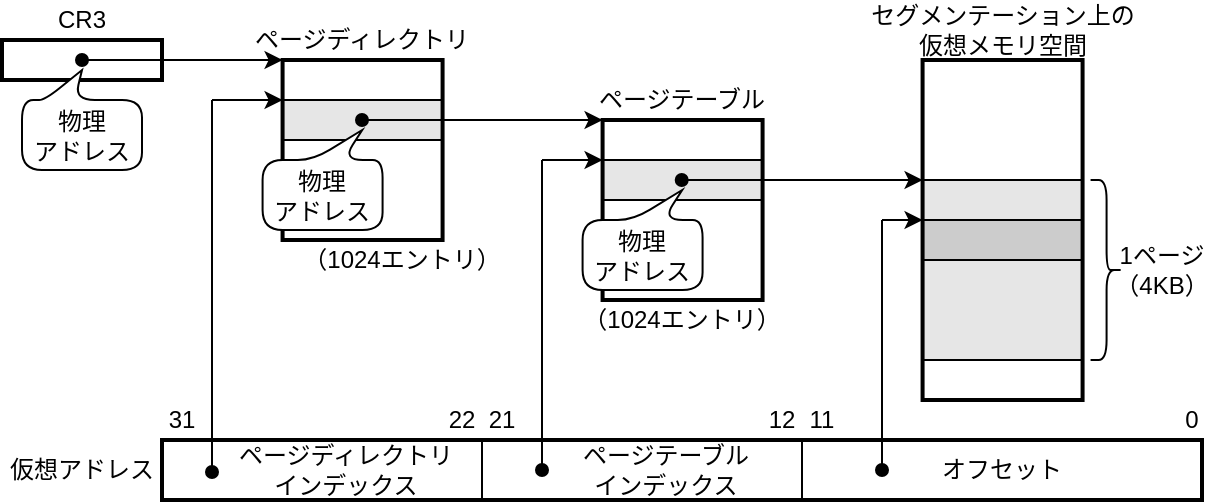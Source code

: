 <mxfile version="13.7.3" type="device"><diagram id="0Ekfmyc5ZCiGGlRuMv9I" name="ページ1"><mxGraphModel dx="1422" dy="751" grid="1" gridSize="10" guides="1" tooltips="1" connect="1" arrows="1" fold="1" page="1" pageScale="1" pageWidth="827" pageHeight="1169" math="0" shadow="0"><root><mxCell id="0"/><mxCell id="1" parent="0"/><mxCell id="cubPH3HSszYnsHvgZSsX-1" value="　　ページディレクトリ&lt;br&gt;　　インデックス" style="rounded=0;whiteSpace=wrap;html=1;" parent="1" vertex="1"><mxGeometry x="200" y="370" width="160" height="30" as="geometry"/></mxCell><mxCell id="cubPH3HSszYnsHvgZSsX-2" value="　　ページテーブル&lt;br&gt;　　インデックス" style="rounded=0;whiteSpace=wrap;html=1;" parent="1" vertex="1"><mxGeometry x="360" y="370" width="160" height="30" as="geometry"/></mxCell><mxCell id="cubPH3HSszYnsHvgZSsX-3" value="オフセット" style="rounded=0;whiteSpace=wrap;html=1;" parent="1" vertex="1"><mxGeometry x="520" y="370" width="200" height="30" as="geometry"/></mxCell><mxCell id="cubPH3HSszYnsHvgZSsX-4" value="仮想アドレス" style="text;html=1;strokeColor=none;fillColor=none;align=center;verticalAlign=middle;whiteSpace=wrap;rounded=0;" parent="1" vertex="1"><mxGeometry x="120" y="370" width="80" height="30" as="geometry"/></mxCell><mxCell id="cubPH3HSszYnsHvgZSsX-5" value="31" style="text;html=1;strokeColor=none;fillColor=none;align=center;verticalAlign=middle;whiteSpace=wrap;rounded=0;" parent="1" vertex="1"><mxGeometry x="200" y="350" width="20" height="20" as="geometry"/></mxCell><mxCell id="cubPH3HSszYnsHvgZSsX-6" value="22" style="text;html=1;strokeColor=none;fillColor=none;align=center;verticalAlign=middle;whiteSpace=wrap;rounded=0;" parent="1" vertex="1"><mxGeometry x="340" y="350" width="20" height="20" as="geometry"/></mxCell><mxCell id="cubPH3HSszYnsHvgZSsX-7" value="21" style="text;html=1;strokeColor=none;fillColor=none;align=center;verticalAlign=middle;whiteSpace=wrap;rounded=0;" parent="1" vertex="1"><mxGeometry x="360" y="350" width="20" height="20" as="geometry"/></mxCell><mxCell id="cubPH3HSszYnsHvgZSsX-8" value="12" style="text;html=1;strokeColor=none;fillColor=none;align=center;verticalAlign=middle;whiteSpace=wrap;rounded=0;" parent="1" vertex="1"><mxGeometry x="500" y="350" width="20" height="20" as="geometry"/></mxCell><mxCell id="cubPH3HSszYnsHvgZSsX-9" value="11" style="text;html=1;strokeColor=none;fillColor=none;align=center;verticalAlign=middle;whiteSpace=wrap;rounded=0;" parent="1" vertex="1"><mxGeometry x="520" y="350" width="20" height="20" as="geometry"/></mxCell><mxCell id="cubPH3HSszYnsHvgZSsX-10" value="0" style="text;html=1;strokeColor=none;fillColor=none;align=center;verticalAlign=middle;whiteSpace=wrap;rounded=0;" parent="1" vertex="1"><mxGeometry x="710" y="350" width="10.29" height="20" as="geometry"/></mxCell><mxCell id="cubPH3HSszYnsHvgZSsX-11" value="" style="rounded=0;whiteSpace=wrap;html=1;strokeWidth=2;" parent="1" vertex="1"><mxGeometry x="120" y="170" width="80" height="20" as="geometry"/></mxCell><mxCell id="cubPH3HSszYnsHvgZSsX-12" value="CR3" style="text;html=1;strokeColor=none;fillColor=none;align=center;verticalAlign=middle;whiteSpace=wrap;rounded=0;" parent="1" vertex="1"><mxGeometry x="120" y="150" width="80" height="20" as="geometry"/></mxCell><mxCell id="cubPH3HSszYnsHvgZSsX-13" value="" style="rounded=0;whiteSpace=wrap;html=1;strokeWidth=2;fillColor=none;" parent="1" vertex="1"><mxGeometry x="200" y="370" width="520" height="30" as="geometry"/></mxCell><mxCell id="cubPH3HSszYnsHvgZSsX-15" value="ページディレクトリ" style="text;html=1;strokeColor=none;fillColor=none;align=center;verticalAlign=middle;whiteSpace=wrap;rounded=0;" parent="1" vertex="1"><mxGeometry x="240.29" y="160" width="120" height="20" as="geometry"/></mxCell><mxCell id="cubPH3HSszYnsHvgZSsX-16" value="" style="rounded=0;whiteSpace=wrap;html=1;strokeWidth=1;fillColor=#E6E6E6;" parent="1" vertex="1"><mxGeometry x="260.29" y="200" width="80" height="20" as="geometry"/></mxCell><mxCell id="cubPH3HSszYnsHvgZSsX-14" value="" style="rounded=0;whiteSpace=wrap;html=1;strokeWidth=2;fillColor=none;" parent="1" vertex="1"><mxGeometry x="260.29" y="180" width="80" height="90" as="geometry"/></mxCell><mxCell id="cubPH3HSszYnsHvgZSsX-18" value="" style="endArrow=classic;html=1;entryX=0;entryY=0;entryDx=0;entryDy=0;" parent="1" target="cubPH3HSszYnsHvgZSsX-16" edge="1"><mxGeometry width="50" height="50" relative="1" as="geometry"><mxPoint x="225" y="200" as="sourcePoint"/><mxPoint x="200.29" y="200" as="targetPoint"/></mxGeometry></mxCell><mxCell id="cubPH3HSszYnsHvgZSsX-19" value="" style="endArrow=none;html=1;startArrow=oval;startFill=1;" parent="1" edge="1"><mxGeometry width="50" height="50" relative="1" as="geometry"><mxPoint x="225.0" y="386" as="sourcePoint"/><mxPoint x="225" y="200" as="targetPoint"/></mxGeometry></mxCell><mxCell id="cubPH3HSszYnsHvgZSsX-20" value="" style="endArrow=classic;html=1;startArrow=oval;startFill=1;endFill=1;entryX=0;entryY=0;entryDx=0;entryDy=0;" parent="1" target="cubPH3HSszYnsHvgZSsX-14" edge="1"><mxGeometry width="50" height="50" relative="1" as="geometry"><mxPoint x="160" y="180" as="sourcePoint"/><mxPoint x="230" y="180" as="targetPoint"/></mxGeometry></mxCell><mxCell id="cubPH3HSszYnsHvgZSsX-21" value="ページテーブル" style="text;html=1;strokeColor=none;fillColor=none;align=center;verticalAlign=middle;whiteSpace=wrap;rounded=0;" parent="1" vertex="1"><mxGeometry x="410.29" y="190" width="100" height="20" as="geometry"/></mxCell><mxCell id="cubPH3HSszYnsHvgZSsX-22" value="" style="rounded=0;whiteSpace=wrap;html=1;strokeWidth=1;fillColor=#E6E6E6;" parent="1" vertex="1"><mxGeometry x="420.29" y="230" width="80" height="20" as="geometry"/></mxCell><mxCell id="cubPH3HSszYnsHvgZSsX-23" value="" style="rounded=0;whiteSpace=wrap;html=1;strokeWidth=2;fillColor=none;" parent="1" vertex="1"><mxGeometry x="420.29" y="210" width="80" height="90" as="geometry"/></mxCell><mxCell id="cubPH3HSszYnsHvgZSsX-24" value="" style="endArrow=none;html=1;startArrow=oval;startFill=1;" parent="1" edge="1"><mxGeometry width="50" height="50" relative="1" as="geometry"><mxPoint x="390.0" y="385" as="sourcePoint"/><mxPoint x="390" y="230" as="targetPoint"/></mxGeometry></mxCell><mxCell id="cubPH3HSszYnsHvgZSsX-27" value="" style="endArrow=classic;html=1;" parent="1" edge="1"><mxGeometry width="50" height="50" relative="1" as="geometry"><mxPoint x="390" y="230" as="sourcePoint"/><mxPoint x="420.29" y="230" as="targetPoint"/></mxGeometry></mxCell><mxCell id="cubPH3HSszYnsHvgZSsX-28" value="セグメンテーション上の仮想メモリ空間" style="text;html=1;strokeColor=none;fillColor=none;align=center;verticalAlign=middle;whiteSpace=wrap;rounded=0;" parent="1" vertex="1"><mxGeometry x="550.58" y="150" width="139.42" height="30" as="geometry"/></mxCell><mxCell id="cubPH3HSszYnsHvgZSsX-29" value="" style="rounded=0;whiteSpace=wrap;html=1;strokeWidth=1;fillColor=#E6E6E6;" parent="1" vertex="1"><mxGeometry x="580.29" y="240" width="80" height="90" as="geometry"/></mxCell><mxCell id="cubPH3HSszYnsHvgZSsX-31" value="" style="endArrow=classic;html=1;startArrow=oval;startFill=1;endFill=1;entryX=0;entryY=0;entryDx=0;entryDy=0;" parent="1" target="cubPH3HSszYnsHvgZSsX-23" edge="1"><mxGeometry width="50" height="50" relative="1" as="geometry"><mxPoint x="300" y="210" as="sourcePoint"/><mxPoint x="400.29" y="210" as="targetPoint"/></mxGeometry></mxCell><mxCell id="cubPH3HSszYnsHvgZSsX-33" value="" style="endArrow=classic;html=1;startArrow=oval;startFill=1;endFill=1;entryX=0;entryY=0;entryDx=0;entryDy=0;" parent="1" target="cubPH3HSszYnsHvgZSsX-29" edge="1"><mxGeometry width="50" height="50" relative="1" as="geometry"><mxPoint x="459.86" y="240" as="sourcePoint"/><mxPoint x="578" y="240" as="targetPoint"/></mxGeometry></mxCell><mxCell id="cubPH3HSszYnsHvgZSsX-34" value="" style="rounded=0;whiteSpace=wrap;html=1;strokeWidth=1;labelBackgroundColor=none;fillColor=#CCCCCC;" parent="1" vertex="1"><mxGeometry x="580.29" y="260" width="80" height="20" as="geometry"/></mxCell><mxCell id="cubPH3HSszYnsHvgZSsX-30" value="" style="rounded=0;whiteSpace=wrap;html=1;strokeWidth=2;fillColor=none;" parent="1" vertex="1"><mxGeometry x="580.29" y="180" width="80" height="170" as="geometry"/></mxCell><mxCell id="cubPH3HSszYnsHvgZSsX-35" value="（1024エントリ）" style="text;html=1;strokeColor=none;fillColor=none;align=center;verticalAlign=middle;whiteSpace=wrap;rounded=0;" parent="1" vertex="1"><mxGeometry x="260" y="270" width="120" height="20" as="geometry"/></mxCell><mxCell id="cubPH3HSszYnsHvgZSsX-36" value="（1024エントリ）" style="text;html=1;strokeColor=none;fillColor=none;align=center;verticalAlign=middle;whiteSpace=wrap;rounded=0;" parent="1" vertex="1"><mxGeometry x="400.29" y="300" width="120" height="20" as="geometry"/></mxCell><mxCell id="cubPH3HSszYnsHvgZSsX-37" value="" style="endArrow=none;html=1;startArrow=oval;startFill=1;" parent="1" edge="1"><mxGeometry width="50" height="50" relative="1" as="geometry"><mxPoint x="560.0" y="385" as="sourcePoint"/><mxPoint x="560" y="260" as="targetPoint"/></mxGeometry></mxCell><mxCell id="cubPH3HSszYnsHvgZSsX-38" value="" style="endArrow=classic;html=1;" parent="1" edge="1"><mxGeometry width="50" height="50" relative="1" as="geometry"><mxPoint x="560" y="260" as="sourcePoint"/><mxPoint x="580.29" y="260" as="targetPoint"/></mxGeometry></mxCell><mxCell id="cubPH3HSszYnsHvgZSsX-39" value="物理&lt;br&gt;アドレス" style="shape=callout;whiteSpace=wrap;html=1;perimeter=calloutPerimeter;labelBackgroundColor=none;strokeWidth=1;gradientColor=none;rounded=1;fillColor=#FFFFFF;direction=west;base=15;size=15;position=0.56;" parent="1" vertex="1"><mxGeometry x="130" y="185" width="60" height="50" as="geometry"/></mxCell><mxCell id="cubPH3HSszYnsHvgZSsX-40" value="物理&lt;br&gt;アドレス" style="shape=callout;whiteSpace=wrap;html=1;perimeter=calloutPerimeter;labelBackgroundColor=none;strokeWidth=1;gradientColor=none;rounded=1;fillColor=#FFFFFF;direction=west;base=15;size=15;position=0.33;position2=0.17;" parent="1" vertex="1"><mxGeometry x="250.29" y="215" width="60" height="50" as="geometry"/></mxCell><mxCell id="cubPH3HSszYnsHvgZSsX-41" value="物理&lt;br&gt;アドレス" style="shape=callout;whiteSpace=wrap;html=1;perimeter=calloutPerimeter;labelBackgroundColor=none;strokeWidth=1;gradientColor=none;rounded=1;fillColor=#FFFFFF;direction=west;base=15;size=15;position=0.33;position2=0.17;" parent="1" vertex="1"><mxGeometry x="410.29" y="245" width="60" height="50" as="geometry"/></mxCell><mxCell id="cubPH3HSszYnsHvgZSsX-42" value="" style="shape=curlyBracket;whiteSpace=wrap;html=1;rounded=1;labelBackgroundColor=none;strokeWidth=1;fillColor=#FFFFFF;gradientColor=none;rotation=-180;size=0.5;" parent="1" vertex="1"><mxGeometry x="664.29" y="240" width="16" height="90" as="geometry"/></mxCell><mxCell id="cubPH3HSszYnsHvgZSsX-43" value="1ページ&lt;br&gt;（4KB）" style="text;html=1;strokeColor=none;fillColor=none;align=center;verticalAlign=middle;whiteSpace=wrap;rounded=0;" parent="1" vertex="1"><mxGeometry x="680.29" y="270" width="40" height="30" as="geometry"/></mxCell></root></mxGraphModel></diagram></mxfile>
